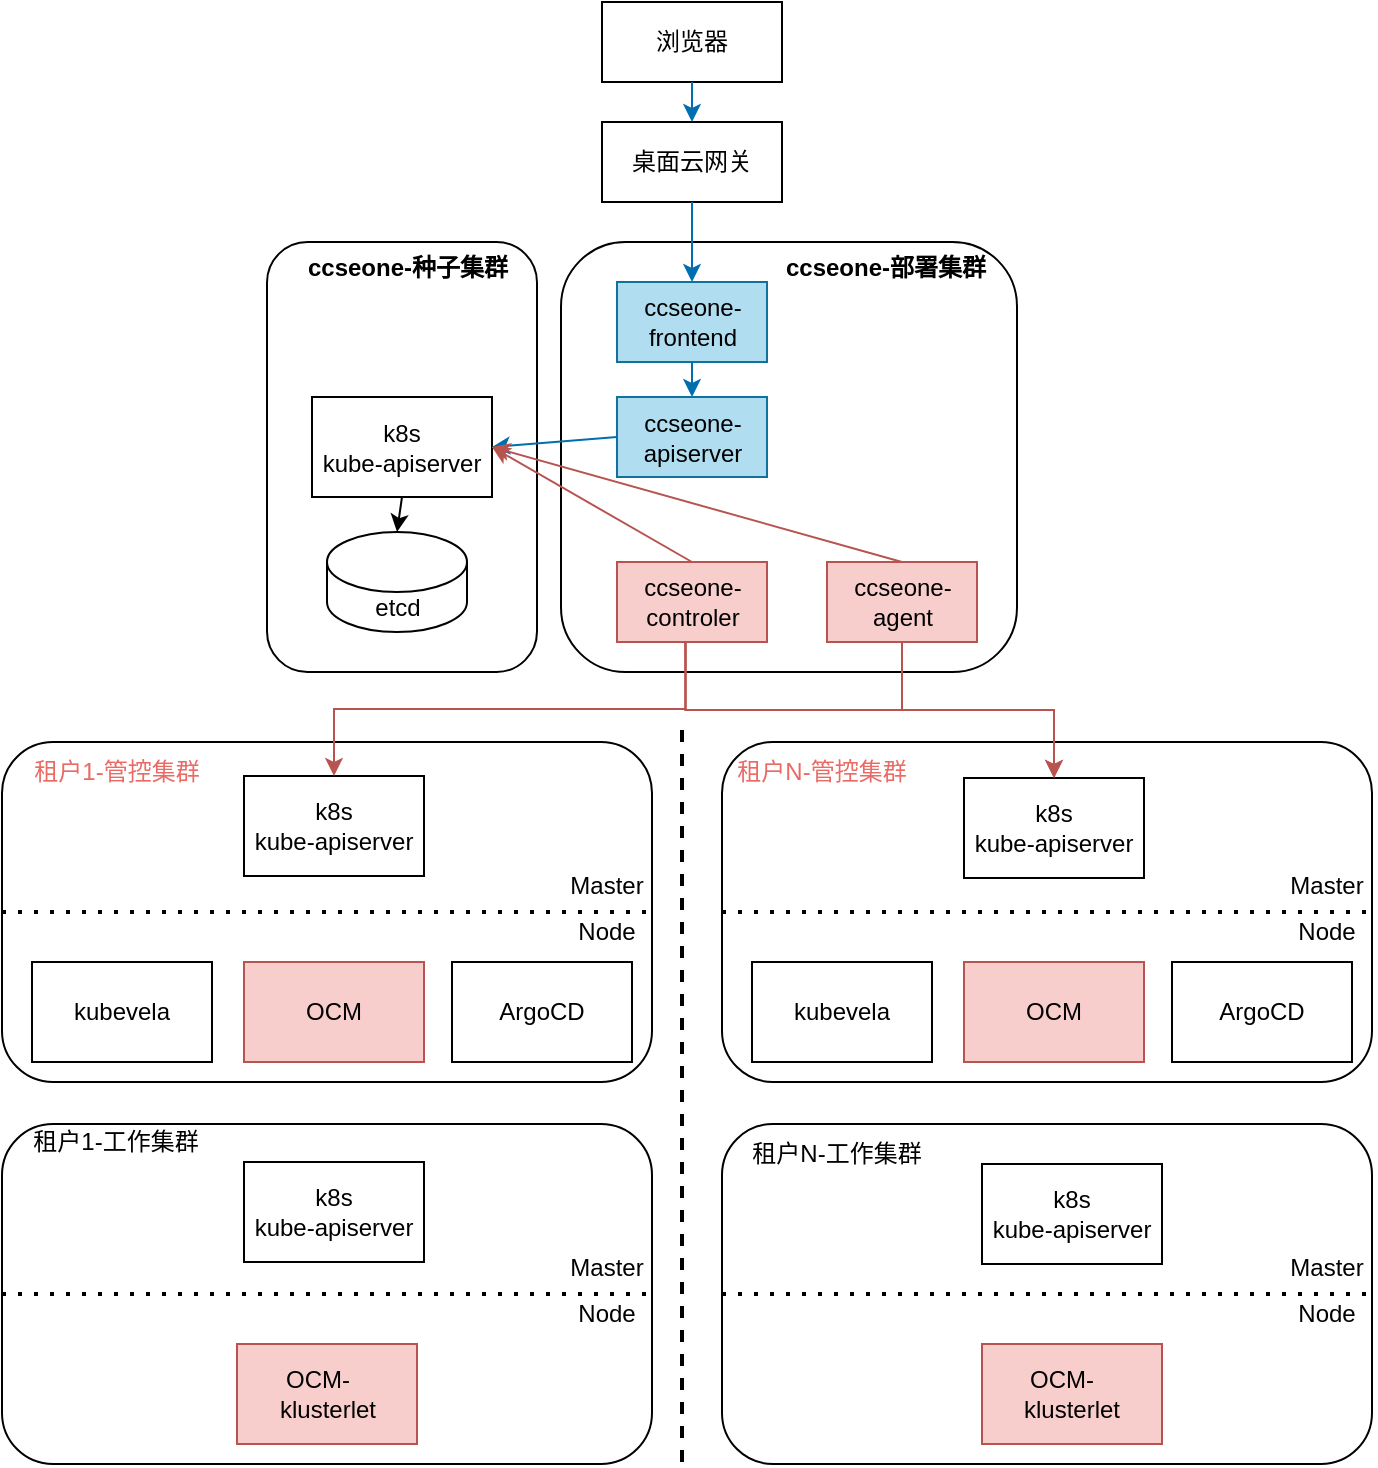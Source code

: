 <mxfile version="21.5.2" type="github" pages="2">
  <diagram name="第 1 页" id="EIDiARR_dXdDSFOwPV3g">
    <mxGraphModel dx="1647" dy="904" grid="1" gridSize="10" guides="1" tooltips="1" connect="1" arrows="1" fold="1" page="1" pageScale="1" pageWidth="827" pageHeight="1169" math="0" shadow="0">
      <root>
        <mxCell id="0" />
        <mxCell id="1" parent="0" />
        <mxCell id="Lbepsr0fCBMd1BjyCP_6-20" value="" style="rounded=1;whiteSpace=wrap;html=1;" parent="1" vertex="1">
          <mxGeometry x="309.5" y="400" width="228" height="215" as="geometry" />
        </mxCell>
        <mxCell id="Lbepsr0fCBMd1BjyCP_6-4" value="" style="rounded=1;whiteSpace=wrap;html=1;" parent="1" vertex="1">
          <mxGeometry x="162.5" y="400" width="135" height="215" as="geometry" />
        </mxCell>
        <mxCell id="vyqBwXJfIFNPgKrzf0KV-32" value="ccseone-apiserver" style="rounded=0;whiteSpace=wrap;html=1;fillColor=#b1ddf0;strokeColor=#10739e;" parent="1" vertex="1">
          <mxGeometry x="337.5" y="477.5" width="75" height="40" as="geometry" />
        </mxCell>
        <mxCell id="vyqBwXJfIFNPgKrzf0KV-35" value="ccseone-frontend" style="rounded=0;whiteSpace=wrap;html=1;fillColor=#b1ddf0;strokeColor=#10739e;" parent="1" vertex="1">
          <mxGeometry x="337.5" y="420" width="75" height="40" as="geometry" />
        </mxCell>
        <mxCell id="vyqBwXJfIFNPgKrzf0KV-37" value="" style="endArrow=classic;html=1;rounded=0;strokeColor=#006EAF;" parent="1" source="vyqBwXJfIFNPgKrzf0KV-35" target="vyqBwXJfIFNPgKrzf0KV-32" edge="1">
          <mxGeometry width="50" height="50" relative="1" as="geometry">
            <mxPoint x="652.5" y="530" as="sourcePoint" />
            <mxPoint x="532.5" y="350" as="targetPoint" />
          </mxGeometry>
        </mxCell>
        <mxCell id="vyqBwXJfIFNPgKrzf0KV-40" value="桌面云网关" style="rounded=0;whiteSpace=wrap;html=1;" parent="1" vertex="1">
          <mxGeometry x="330" y="340" width="90" height="40" as="geometry" />
        </mxCell>
        <mxCell id="vyqBwXJfIFNPgKrzf0KV-42" value="" style="endArrow=classic;html=1;rounded=0;exitX=0.5;exitY=1;exitDx=0;exitDy=0;strokeColor=#006EAF;entryX=0.5;entryY=0;entryDx=0;entryDy=0;" parent="1" source="vyqBwXJfIFNPgKrzf0KV-40" target="vyqBwXJfIFNPgKrzf0KV-35" edge="1">
          <mxGeometry width="50" height="50" relative="1" as="geometry">
            <mxPoint x="834" y="200" as="sourcePoint" />
            <mxPoint x="884" y="150" as="targetPoint" />
          </mxGeometry>
        </mxCell>
        <mxCell id="vyqBwXJfIFNPgKrzf0KV-43" value="浏览器" style="rounded=0;whiteSpace=wrap;html=1;" parent="1" vertex="1">
          <mxGeometry x="330" y="280" width="90" height="40" as="geometry" />
        </mxCell>
        <mxCell id="vyqBwXJfIFNPgKrzf0KV-44" value="" style="endArrow=classic;html=1;rounded=0;exitX=0.5;exitY=1;exitDx=0;exitDy=0;strokeColor=#006EAF;" parent="1" source="vyqBwXJfIFNPgKrzf0KV-43" target="vyqBwXJfIFNPgKrzf0KV-40" edge="1">
          <mxGeometry width="50" height="50" relative="1" as="geometry">
            <mxPoint x="774" y="210" as="sourcePoint" />
            <mxPoint x="824" y="160" as="targetPoint" />
          </mxGeometry>
        </mxCell>
        <mxCell id="vyqBwXJfIFNPgKrzf0KV-212" value="ccseone-controler" style="rounded=0;whiteSpace=wrap;html=1;fillColor=#f8cecc;strokeColor=#b85450;" parent="1" vertex="1">
          <mxGeometry x="337.5" y="560" width="75" height="40" as="geometry" />
        </mxCell>
        <mxCell id="vyqBwXJfIFNPgKrzf0KV-240" value="ccseone-agent" style="rounded=0;whiteSpace=wrap;html=1;fillColor=#f8cecc;strokeColor=#b85450;" parent="1" vertex="1">
          <mxGeometry x="442.5" y="560" width="75" height="40" as="geometry" />
        </mxCell>
        <mxCell id="vyqBwXJfIFNPgKrzf0KV-258" value="" style="group" parent="1" vertex="1" connectable="0">
          <mxGeometry x="30" y="650" width="325" height="170" as="geometry" />
        </mxCell>
        <mxCell id="vyqBwXJfIFNPgKrzf0KV-248" value="" style="rounded=1;whiteSpace=wrap;html=1;" parent="vyqBwXJfIFNPgKrzf0KV-258" vertex="1">
          <mxGeometry width="325" height="170" as="geometry" />
        </mxCell>
        <mxCell id="vyqBwXJfIFNPgKrzf0KV-245" value="kubevela" style="rounded=0;whiteSpace=wrap;html=1;" parent="vyqBwXJfIFNPgKrzf0KV-258" vertex="1">
          <mxGeometry x="15" y="110" width="90" height="50" as="geometry" />
        </mxCell>
        <mxCell id="vyqBwXJfIFNPgKrzf0KV-249" value="OCM" style="rounded=0;whiteSpace=wrap;html=1;fillColor=#f8cecc;strokeColor=#b85450;" parent="vyqBwXJfIFNPgKrzf0KV-258" vertex="1">
          <mxGeometry x="121" y="110" width="90" height="50" as="geometry" />
        </mxCell>
        <mxCell id="vyqBwXJfIFNPgKrzf0KV-250" value="ArgoCD" style="rounded=0;whiteSpace=wrap;html=1;" parent="vyqBwXJfIFNPgKrzf0KV-258" vertex="1">
          <mxGeometry x="225" y="110" width="90" height="50" as="geometry" />
        </mxCell>
        <mxCell id="vyqBwXJfIFNPgKrzf0KV-252" value="k8s&lt;br style=&quot;border-color: var(--border-color);&quot;&gt;kube-apiserver" style="rounded=0;whiteSpace=wrap;html=1;" parent="vyqBwXJfIFNPgKrzf0KV-258" vertex="1">
          <mxGeometry x="121" y="17" width="90" height="50" as="geometry" />
        </mxCell>
        <mxCell id="vyqBwXJfIFNPgKrzf0KV-255" value="" style="endArrow=none;dashed=1;html=1;dashPattern=1 3;strokeWidth=2;rounded=0;exitX=0;exitY=0.5;exitDx=0;exitDy=0;entryX=1;entryY=0.5;entryDx=0;entryDy=0;" parent="vyqBwXJfIFNPgKrzf0KV-258" source="vyqBwXJfIFNPgKrzf0KV-248" target="vyqBwXJfIFNPgKrzf0KV-248" edge="1">
          <mxGeometry width="50" height="50" relative="1" as="geometry">
            <mxPoint x="15" y="110" as="sourcePoint" />
            <mxPoint x="345" y="80" as="targetPoint" />
          </mxGeometry>
        </mxCell>
        <mxCell id="vyqBwXJfIFNPgKrzf0KV-256" value="&lt;font color=&quot;#ea6b66&quot;&gt;租户1-管控集群&lt;/font&gt;" style="text;html=1;strokeColor=none;fillColor=none;align=center;verticalAlign=middle;whiteSpace=wrap;rounded=0;" parent="vyqBwXJfIFNPgKrzf0KV-258" vertex="1">
          <mxGeometry x="15" width="85" height="30" as="geometry" />
        </mxCell>
        <mxCell id="vyqBwXJfIFNPgKrzf0KV-257" value="Node" style="text;html=1;strokeColor=none;fillColor=none;align=center;verticalAlign=middle;whiteSpace=wrap;rounded=0;" parent="vyqBwXJfIFNPgKrzf0KV-258" vertex="1">
          <mxGeometry x="280" y="80" width="45" height="30" as="geometry" />
        </mxCell>
        <mxCell id="vyqBwXJfIFNPgKrzf0KV-268" value="Master" style="text;html=1;strokeColor=none;fillColor=none;align=center;verticalAlign=middle;whiteSpace=wrap;rounded=0;" parent="vyqBwXJfIFNPgKrzf0KV-258" vertex="1">
          <mxGeometry x="280" y="63" width="45" height="17" as="geometry" />
        </mxCell>
        <mxCell id="vyqBwXJfIFNPgKrzf0KV-269" value="" style="group" parent="1" vertex="1" connectable="0">
          <mxGeometry x="390" y="650" width="325" height="170" as="geometry" />
        </mxCell>
        <mxCell id="vyqBwXJfIFNPgKrzf0KV-270" value="" style="rounded=1;whiteSpace=wrap;html=1;" parent="vyqBwXJfIFNPgKrzf0KV-269" vertex="1">
          <mxGeometry width="325" height="170" as="geometry" />
        </mxCell>
        <mxCell id="vyqBwXJfIFNPgKrzf0KV-271" value="kubevela" style="rounded=0;whiteSpace=wrap;html=1;" parent="vyqBwXJfIFNPgKrzf0KV-269" vertex="1">
          <mxGeometry x="15" y="110" width="90" height="50" as="geometry" />
        </mxCell>
        <mxCell id="vyqBwXJfIFNPgKrzf0KV-272" value="OCM" style="rounded=0;whiteSpace=wrap;html=1;fillColor=#f8cecc;strokeColor=#b85450;" parent="vyqBwXJfIFNPgKrzf0KV-269" vertex="1">
          <mxGeometry x="121" y="110" width="90" height="50" as="geometry" />
        </mxCell>
        <mxCell id="vyqBwXJfIFNPgKrzf0KV-273" value="ArgoCD" style="rounded=0;whiteSpace=wrap;html=1;" parent="vyqBwXJfIFNPgKrzf0KV-269" vertex="1">
          <mxGeometry x="225" y="110" width="90" height="50" as="geometry" />
        </mxCell>
        <mxCell id="vyqBwXJfIFNPgKrzf0KV-274" value="k8s&lt;br style=&quot;border-color: var(--border-color);&quot;&gt;kube-apiserver" style="rounded=0;whiteSpace=wrap;html=1;" parent="vyqBwXJfIFNPgKrzf0KV-269" vertex="1">
          <mxGeometry x="121" y="18" width="90" height="50" as="geometry" />
        </mxCell>
        <mxCell id="vyqBwXJfIFNPgKrzf0KV-275" value="" style="endArrow=none;dashed=1;html=1;dashPattern=1 3;strokeWidth=2;rounded=0;exitX=0;exitY=0.5;exitDx=0;exitDy=0;entryX=1;entryY=0.5;entryDx=0;entryDy=0;" parent="vyqBwXJfIFNPgKrzf0KV-269" source="vyqBwXJfIFNPgKrzf0KV-270" target="vyqBwXJfIFNPgKrzf0KV-270" edge="1">
          <mxGeometry width="50" height="50" relative="1" as="geometry">
            <mxPoint x="15" y="110" as="sourcePoint" />
            <mxPoint x="345" y="80" as="targetPoint" />
          </mxGeometry>
        </mxCell>
        <mxCell id="vyqBwXJfIFNPgKrzf0KV-276" value="&lt;font color=&quot;#ea6b66&quot;&gt;租户N-管控集群&lt;/font&gt;" style="text;html=1;strokeColor=none;fillColor=none;align=center;verticalAlign=middle;whiteSpace=wrap;rounded=0;" parent="vyqBwXJfIFNPgKrzf0KV-269" vertex="1">
          <mxGeometry width="100" height="30" as="geometry" />
        </mxCell>
        <mxCell id="vyqBwXJfIFNPgKrzf0KV-277" value="Node" style="text;html=1;strokeColor=none;fillColor=none;align=center;verticalAlign=middle;whiteSpace=wrap;rounded=0;" parent="vyqBwXJfIFNPgKrzf0KV-269" vertex="1">
          <mxGeometry x="280" y="80" width="45" height="30" as="geometry" />
        </mxCell>
        <mxCell id="vyqBwXJfIFNPgKrzf0KV-278" value="Master" style="text;html=1;strokeColor=none;fillColor=none;align=center;verticalAlign=middle;whiteSpace=wrap;rounded=0;" parent="vyqBwXJfIFNPgKrzf0KV-269" vertex="1">
          <mxGeometry x="280" y="63" width="45" height="17" as="geometry" />
        </mxCell>
        <mxCell id="vyqBwXJfIFNPgKrzf0KV-289" value="" style="group" parent="1" vertex="1" connectable="0">
          <mxGeometry x="390" y="841" width="325" height="170" as="geometry" />
        </mxCell>
        <mxCell id="vyqBwXJfIFNPgKrzf0KV-290" value="" style="rounded=1;whiteSpace=wrap;html=1;" parent="vyqBwXJfIFNPgKrzf0KV-289" vertex="1">
          <mxGeometry width="325" height="170" as="geometry" />
        </mxCell>
        <mxCell id="vyqBwXJfIFNPgKrzf0KV-295" value="" style="endArrow=none;dashed=1;html=1;dashPattern=1 3;strokeWidth=2;rounded=0;exitX=0;exitY=0.5;exitDx=0;exitDy=0;entryX=1;entryY=0.5;entryDx=0;entryDy=0;" parent="vyqBwXJfIFNPgKrzf0KV-289" source="vyqBwXJfIFNPgKrzf0KV-290" target="vyqBwXJfIFNPgKrzf0KV-290" edge="1">
          <mxGeometry width="50" height="50" relative="1" as="geometry">
            <mxPoint x="15" y="110" as="sourcePoint" />
            <mxPoint x="345" y="80" as="targetPoint" />
          </mxGeometry>
        </mxCell>
        <mxCell id="vyqBwXJfIFNPgKrzf0KV-296" value="租户N-工作集群" style="text;html=1;strokeColor=none;fillColor=none;align=center;verticalAlign=middle;whiteSpace=wrap;rounded=0;" parent="vyqBwXJfIFNPgKrzf0KV-289" vertex="1">
          <mxGeometry x="10" width="95" height="30" as="geometry" />
        </mxCell>
        <mxCell id="vyqBwXJfIFNPgKrzf0KV-297" value="Node" style="text;html=1;strokeColor=none;fillColor=none;align=center;verticalAlign=middle;whiteSpace=wrap;rounded=0;" parent="vyqBwXJfIFNPgKrzf0KV-289" vertex="1">
          <mxGeometry x="280" y="80" width="45" height="30" as="geometry" />
        </mxCell>
        <mxCell id="vyqBwXJfIFNPgKrzf0KV-298" value="Master" style="text;html=1;strokeColor=none;fillColor=none;align=center;verticalAlign=middle;whiteSpace=wrap;rounded=0;" parent="vyqBwXJfIFNPgKrzf0KV-289" vertex="1">
          <mxGeometry x="280" y="63" width="45" height="17" as="geometry" />
        </mxCell>
        <mxCell id="0XCp4ZdSOhWh_M38Wlkv-5" value="k8s&lt;br style=&quot;border-color: var(--border-color);&quot;&gt;kube-apiserver" style="rounded=0;whiteSpace=wrap;html=1;" parent="vyqBwXJfIFNPgKrzf0KV-289" vertex="1">
          <mxGeometry x="130" y="20" width="90" height="50" as="geometry" />
        </mxCell>
        <mxCell id="0XCp4ZdSOhWh_M38Wlkv-12" value="OCM-&amp;nbsp; &amp;nbsp; klusterlet" style="rounded=0;whiteSpace=wrap;html=1;fillColor=#f8cecc;strokeColor=#b85450;" parent="vyqBwXJfIFNPgKrzf0KV-289" vertex="1">
          <mxGeometry x="130" y="110" width="90" height="50" as="geometry" />
        </mxCell>
        <mxCell id="vyqBwXJfIFNPgKrzf0KV-300" value="" style="endArrow=none;html=1;rounded=0;dashed=1;strokeWidth=2;" parent="1" edge="1">
          <mxGeometry width="50" height="50" relative="1" as="geometry">
            <mxPoint x="370" y="1010" as="sourcePoint" />
            <mxPoint x="370" y="640" as="targetPoint" />
          </mxGeometry>
        </mxCell>
        <mxCell id="0XCp4ZdSOhWh_M38Wlkv-1" value="" style="endArrow=classic;html=1;rounded=0;entryX=0.5;entryY=0;entryDx=0;entryDy=0;exitX=0.459;exitY=1.001;exitDx=0;exitDy=0;exitPerimeter=0;fillColor=#f8cecc;strokeColor=#b85450;edgeStyle=orthogonalEdgeStyle;" parent="1" source="vyqBwXJfIFNPgKrzf0KV-212" target="vyqBwXJfIFNPgKrzf0KV-252" edge="1">
          <mxGeometry width="50" height="50" relative="1" as="geometry">
            <mxPoint x="420" y="570" as="sourcePoint" />
            <mxPoint x="360" y="590" as="targetPoint" />
          </mxGeometry>
        </mxCell>
        <mxCell id="0XCp4ZdSOhWh_M38Wlkv-2" value="" style="endArrow=classic;html=1;rounded=0;entryX=0.5;entryY=0;entryDx=0;entryDy=0;exitX=0.454;exitY=1.001;exitDx=0;exitDy=0;exitPerimeter=0;fillColor=#f8cecc;strokeColor=#b85450;edgeStyle=orthogonalEdgeStyle;" parent="1" source="vyqBwXJfIFNPgKrzf0KV-212" target="vyqBwXJfIFNPgKrzf0KV-274" edge="1">
          <mxGeometry width="50" height="50" relative="1" as="geometry">
            <mxPoint x="420" y="560" as="sourcePoint" />
            <mxPoint x="206" y="670" as="targetPoint" />
          </mxGeometry>
        </mxCell>
        <mxCell id="vyqBwXJfIFNPgKrzf0KV-280" value="" style="rounded=1;whiteSpace=wrap;html=1;" parent="1" vertex="1">
          <mxGeometry x="30" y="841" width="325" height="170" as="geometry" />
        </mxCell>
        <mxCell id="vyqBwXJfIFNPgKrzf0KV-285" value="" style="endArrow=none;dashed=1;html=1;dashPattern=1 3;strokeWidth=2;rounded=0;exitX=0;exitY=0.5;exitDx=0;exitDy=0;entryX=1;entryY=0.5;entryDx=0;entryDy=0;" parent="1" source="vyqBwXJfIFNPgKrzf0KV-280" target="vyqBwXJfIFNPgKrzf0KV-280" edge="1">
          <mxGeometry width="50" height="50" relative="1" as="geometry">
            <mxPoint x="45" y="951" as="sourcePoint" />
            <mxPoint x="375" y="921" as="targetPoint" />
          </mxGeometry>
        </mxCell>
        <mxCell id="vyqBwXJfIFNPgKrzf0KV-286" value="租户1-工作集群" style="text;html=1;strokeColor=none;fillColor=none;align=center;verticalAlign=middle;whiteSpace=wrap;rounded=0;" parent="1" vertex="1">
          <mxGeometry x="42.5" y="840" width="87.5" height="20" as="geometry" />
        </mxCell>
        <mxCell id="vyqBwXJfIFNPgKrzf0KV-287" value="Node" style="text;html=1;strokeColor=none;fillColor=none;align=center;verticalAlign=middle;whiteSpace=wrap;rounded=0;" parent="1" vertex="1">
          <mxGeometry x="310" y="921" width="45" height="30" as="geometry" />
        </mxCell>
        <mxCell id="vyqBwXJfIFNPgKrzf0KV-288" value="Master" style="text;html=1;strokeColor=none;fillColor=none;align=center;verticalAlign=middle;whiteSpace=wrap;rounded=0;" parent="1" vertex="1">
          <mxGeometry x="310" y="904" width="45" height="17" as="geometry" />
        </mxCell>
        <mxCell id="0XCp4ZdSOhWh_M38Wlkv-3" value="k8s&lt;br&gt;kube-apiserver" style="rounded=0;whiteSpace=wrap;html=1;" parent="1" vertex="1">
          <mxGeometry x="151" y="860" width="90" height="50" as="geometry" />
        </mxCell>
        <mxCell id="0XCp4ZdSOhWh_M38Wlkv-13" value="OCM-&amp;nbsp; &amp;nbsp; klusterlet" style="rounded=0;whiteSpace=wrap;html=1;fillColor=#f8cecc;strokeColor=#b85450;" parent="1" vertex="1">
          <mxGeometry x="147.5" y="951" width="90" height="50" as="geometry" />
        </mxCell>
        <mxCell id="Lbepsr0fCBMd1BjyCP_6-8" value="k8s&lt;br style=&quot;border-color: var(--border-color);&quot;&gt;kube-apiserver" style="rounded=0;whiteSpace=wrap;html=1;" parent="1" vertex="1">
          <mxGeometry x="185" y="477.5" width="90" height="50" as="geometry" />
        </mxCell>
        <mxCell id="Lbepsr0fCBMd1BjyCP_6-10" value="&lt;b style=&quot;border-color: var(--border-color); font-size: 12px;&quot;&gt;ccseone-种子集群&lt;/b&gt;" style="text;html=1;strokeColor=none;fillColor=none;align=center;verticalAlign=middle;whiteSpace=wrap;rounded=0;fontSize=12;" parent="1" vertex="1">
          <mxGeometry x="167.5" y="400" width="130" height="25" as="geometry" />
        </mxCell>
        <mxCell id="Lbepsr0fCBMd1BjyCP_6-14" value="etcd" style="shape=cylinder3;whiteSpace=wrap;html=1;boundedLbl=1;backgroundOutline=1;size=15;" parent="1" vertex="1">
          <mxGeometry x="192.5" y="545" width="70" height="50" as="geometry" />
        </mxCell>
        <mxCell id="Lbepsr0fCBMd1BjyCP_6-18" value="" style="endArrow=classic;html=1;rounded=0;strokeColor=#006EAF;exitX=0;exitY=0.5;exitDx=0;exitDy=0;entryX=1;entryY=0.5;entryDx=0;entryDy=0;" parent="1" source="vyqBwXJfIFNPgKrzf0KV-32" target="Lbepsr0fCBMd1BjyCP_6-8" edge="1">
          <mxGeometry width="50" height="50" relative="1" as="geometry">
            <mxPoint x="477.5" y="510" as="sourcePoint" />
            <mxPoint x="270" y="503" as="targetPoint" />
          </mxGeometry>
        </mxCell>
        <mxCell id="Lbepsr0fCBMd1BjyCP_6-19" value="" style="endArrow=classic;html=1;rounded=0;entryX=1;entryY=0.5;entryDx=0;entryDy=0;exitX=0.5;exitY=0;exitDx=0;exitDy=0;fillColor=#f8cecc;strokeColor=#b85450;" parent="1" source="vyqBwXJfIFNPgKrzf0KV-212" target="Lbepsr0fCBMd1BjyCP_6-8" edge="1">
          <mxGeometry width="50" height="50" relative="1" as="geometry">
            <mxPoint x="422.5" y="590" as="sourcePoint" />
            <mxPoint x="484.5" y="589" as="targetPoint" />
          </mxGeometry>
        </mxCell>
        <mxCell id="Lbepsr0fCBMd1BjyCP_6-21" value="" style="endArrow=classic;html=1;rounded=0;entryX=0.5;entryY=0;entryDx=0;entryDy=0;exitX=0.5;exitY=1;exitDx=0;exitDy=0;fillColor=#f8cecc;strokeColor=#b85450;edgeStyle=orthogonalEdgeStyle;" parent="1" source="vyqBwXJfIFNPgKrzf0KV-240" target="vyqBwXJfIFNPgKrzf0KV-274" edge="1">
          <mxGeometry width="50" height="50" relative="1" as="geometry">
            <mxPoint x="382" y="610" as="sourcePoint" />
            <mxPoint x="566" y="670" as="targetPoint" />
          </mxGeometry>
        </mxCell>
        <mxCell id="aOb2zwL9PNzxbykb68Ox-1" value="&lt;b style=&quot;border-color: var(--border-color); font-size: 12px;&quot;&gt;ccseone-部署集群&lt;/b&gt;" style="text;html=1;strokeColor=none;fillColor=none;align=center;verticalAlign=middle;whiteSpace=wrap;rounded=0;fontSize=12;" parent="1" vertex="1">
          <mxGeometry x="407" y="400" width="130" height="25" as="geometry" />
        </mxCell>
        <mxCell id="IWwAK7efiRmxBv_z7x1f-1" value="" style="endArrow=classic;html=1;rounded=0;exitX=0.5;exitY=1;exitDx=0;exitDy=0;entryX=0.5;entryY=0;entryDx=0;entryDy=0;entryPerimeter=0;" edge="1" parent="1" source="Lbepsr0fCBMd1BjyCP_6-8" target="Lbepsr0fCBMd1BjyCP_6-14">
          <mxGeometry width="50" height="50" relative="1" as="geometry">
            <mxPoint x="650" y="540" as="sourcePoint" />
            <mxPoint x="700" y="490" as="targetPoint" />
          </mxGeometry>
        </mxCell>
        <mxCell id="IWwAK7efiRmxBv_z7x1f-2" value="" style="endArrow=classic;html=1;rounded=0;entryX=1;entryY=0.5;entryDx=0;entryDy=0;exitX=0.5;exitY=0;exitDx=0;exitDy=0;fillColor=#f8cecc;strokeColor=#b85450;" edge="1" parent="1" source="vyqBwXJfIFNPgKrzf0KV-240" target="Lbepsr0fCBMd1BjyCP_6-8">
          <mxGeometry width="50" height="50" relative="1" as="geometry">
            <mxPoint x="385" y="570" as="sourcePoint" />
            <mxPoint x="285" y="513" as="targetPoint" />
          </mxGeometry>
        </mxCell>
      </root>
    </mxGraphModel>
  </diagram>
  <diagram name="111" id="bHmC3ju0YBgCXFNyd2Po">
    <mxGraphModel dx="1647" dy="904" grid="1" gridSize="10" guides="1" tooltips="1" connect="1" arrows="1" fold="1" page="1" pageScale="1" pageWidth="827" pageHeight="1169" math="0" shadow="0">
      <root>
        <mxCell id="eyjr40YAMKA7oqlv2j67-0" />
        <mxCell id="eyjr40YAMKA7oqlv2j67-1" parent="eyjr40YAMKA7oqlv2j67-0" />
        <mxCell id="eyjr40YAMKA7oqlv2j67-2" value="" style="rounded=1;whiteSpace=wrap;html=1;" vertex="1" parent="eyjr40YAMKA7oqlv2j67-1">
          <mxGeometry x="309.5" y="400" width="228" height="215" as="geometry" />
        </mxCell>
        <mxCell id="eyjr40YAMKA7oqlv2j67-3" value="" style="rounded=1;whiteSpace=wrap;html=1;" vertex="1" parent="eyjr40YAMKA7oqlv2j67-1">
          <mxGeometry x="162.5" y="400" width="135" height="215" as="geometry" />
        </mxCell>
        <mxCell id="eyjr40YAMKA7oqlv2j67-4" value="ccseone-apiserver" style="rounded=0;whiteSpace=wrap;html=1;fillColor=#b1ddf0;strokeColor=#10739e;" vertex="1" parent="eyjr40YAMKA7oqlv2j67-1">
          <mxGeometry x="337.5" y="483" width="75" height="40" as="geometry" />
        </mxCell>
        <mxCell id="eyjr40YAMKA7oqlv2j67-5" value="ccseone-frontend" style="rounded=0;whiteSpace=wrap;html=1;fillColor=#b1ddf0;strokeColor=#10739e;" vertex="1" parent="eyjr40YAMKA7oqlv2j67-1">
          <mxGeometry x="337.5" y="420" width="75" height="40" as="geometry" />
        </mxCell>
        <mxCell id="eyjr40YAMKA7oqlv2j67-6" value="" style="endArrow=classic;html=1;rounded=0;strokeColor=#006EAF;" edge="1" parent="eyjr40YAMKA7oqlv2j67-1" source="eyjr40YAMKA7oqlv2j67-5" target="eyjr40YAMKA7oqlv2j67-4">
          <mxGeometry width="50" height="50" relative="1" as="geometry">
            <mxPoint x="652.5" y="530" as="sourcePoint" />
            <mxPoint x="532.5" y="350" as="targetPoint" />
          </mxGeometry>
        </mxCell>
        <mxCell id="eyjr40YAMKA7oqlv2j67-7" value="桌面云网关" style="rounded=0;whiteSpace=wrap;html=1;" vertex="1" parent="eyjr40YAMKA7oqlv2j67-1">
          <mxGeometry x="330" y="340" width="90" height="40" as="geometry" />
        </mxCell>
        <mxCell id="eyjr40YAMKA7oqlv2j67-8" value="" style="endArrow=classic;html=1;rounded=0;exitX=0.5;exitY=1;exitDx=0;exitDy=0;strokeColor=#006EAF;entryX=0.5;entryY=0;entryDx=0;entryDy=0;" edge="1" parent="eyjr40YAMKA7oqlv2j67-1" source="eyjr40YAMKA7oqlv2j67-7" target="eyjr40YAMKA7oqlv2j67-5">
          <mxGeometry width="50" height="50" relative="1" as="geometry">
            <mxPoint x="834" y="200" as="sourcePoint" />
            <mxPoint x="884" y="150" as="targetPoint" />
          </mxGeometry>
        </mxCell>
        <mxCell id="eyjr40YAMKA7oqlv2j67-9" value="浏览器" style="rounded=0;whiteSpace=wrap;html=1;" vertex="1" parent="eyjr40YAMKA7oqlv2j67-1">
          <mxGeometry x="330" y="280" width="90" height="40" as="geometry" />
        </mxCell>
        <mxCell id="eyjr40YAMKA7oqlv2j67-10" value="" style="endArrow=classic;html=1;rounded=0;exitX=0.5;exitY=1;exitDx=0;exitDy=0;strokeColor=#006EAF;" edge="1" parent="eyjr40YAMKA7oqlv2j67-1" source="eyjr40YAMKA7oqlv2j67-9" target="eyjr40YAMKA7oqlv2j67-7">
          <mxGeometry width="50" height="50" relative="1" as="geometry">
            <mxPoint x="774" y="210" as="sourcePoint" />
            <mxPoint x="824" y="160" as="targetPoint" />
          </mxGeometry>
        </mxCell>
        <mxCell id="eyjr40YAMKA7oqlv2j67-11" value="ccseone-controler" style="rounded=0;whiteSpace=wrap;html=1;fillColor=#f8cecc;strokeColor=#b85450;" vertex="1" parent="eyjr40YAMKA7oqlv2j67-1">
          <mxGeometry x="337.5" y="560" width="75" height="40" as="geometry" />
        </mxCell>
        <mxCell id="eyjr40YAMKA7oqlv2j67-12" value="ccseone-agent" style="rounded=0;whiteSpace=wrap;html=1;fillColor=#f8cecc;strokeColor=#b85450;" vertex="1" parent="eyjr40YAMKA7oqlv2j67-1">
          <mxGeometry x="442.5" y="560" width="75" height="40" as="geometry" />
        </mxCell>
        <mxCell id="eyjr40YAMKA7oqlv2j67-13" value="" style="group" vertex="1" connectable="0" parent="eyjr40YAMKA7oqlv2j67-1">
          <mxGeometry x="30" y="650" width="325" height="170" as="geometry" />
        </mxCell>
        <mxCell id="eyjr40YAMKA7oqlv2j67-14" value="" style="rounded=1;whiteSpace=wrap;html=1;" vertex="1" parent="eyjr40YAMKA7oqlv2j67-13">
          <mxGeometry width="325" height="170" as="geometry" />
        </mxCell>
        <mxCell id="eyjr40YAMKA7oqlv2j67-15" value="kubevela" style="rounded=0;whiteSpace=wrap;html=1;" vertex="1" parent="eyjr40YAMKA7oqlv2j67-13">
          <mxGeometry x="15" y="110" width="90" height="50" as="geometry" />
        </mxCell>
        <mxCell id="eyjr40YAMKA7oqlv2j67-16" value="OCM" style="rounded=0;whiteSpace=wrap;html=1;fillColor=#f8cecc;strokeColor=#b85450;" vertex="1" parent="eyjr40YAMKA7oqlv2j67-13">
          <mxGeometry x="121" y="110" width="90" height="50" as="geometry" />
        </mxCell>
        <mxCell id="eyjr40YAMKA7oqlv2j67-17" value="ArgoCD" style="rounded=0;whiteSpace=wrap;html=1;" vertex="1" parent="eyjr40YAMKA7oqlv2j67-13">
          <mxGeometry x="225" y="110" width="90" height="50" as="geometry" />
        </mxCell>
        <mxCell id="eyjr40YAMKA7oqlv2j67-18" value="k8s apiserver" style="rounded=0;whiteSpace=wrap;html=1;" vertex="1" parent="eyjr40YAMKA7oqlv2j67-13">
          <mxGeometry x="121" y="17" width="90" height="50" as="geometry" />
        </mxCell>
        <mxCell id="eyjr40YAMKA7oqlv2j67-19" value="" style="endArrow=none;dashed=1;html=1;dashPattern=1 3;strokeWidth=2;rounded=0;exitX=0;exitY=0.5;exitDx=0;exitDy=0;entryX=1;entryY=0.5;entryDx=0;entryDy=0;" edge="1" parent="eyjr40YAMKA7oqlv2j67-13" source="eyjr40YAMKA7oqlv2j67-14" target="eyjr40YAMKA7oqlv2j67-14">
          <mxGeometry width="50" height="50" relative="1" as="geometry">
            <mxPoint x="15" y="110" as="sourcePoint" />
            <mxPoint x="345" y="80" as="targetPoint" />
          </mxGeometry>
        </mxCell>
        <mxCell id="eyjr40YAMKA7oqlv2j67-20" value="&lt;font color=&quot;#ea6b66&quot;&gt;租户1-管控集群&lt;/font&gt;" style="text;html=1;strokeColor=none;fillColor=none;align=center;verticalAlign=middle;whiteSpace=wrap;rounded=0;" vertex="1" parent="eyjr40YAMKA7oqlv2j67-13">
          <mxGeometry x="15" width="85" height="30" as="geometry" />
        </mxCell>
        <mxCell id="eyjr40YAMKA7oqlv2j67-21" value="Node" style="text;html=1;strokeColor=none;fillColor=none;align=center;verticalAlign=middle;whiteSpace=wrap;rounded=0;" vertex="1" parent="eyjr40YAMKA7oqlv2j67-13">
          <mxGeometry x="280" y="80" width="45" height="30" as="geometry" />
        </mxCell>
        <mxCell id="eyjr40YAMKA7oqlv2j67-22" value="Master" style="text;html=1;strokeColor=none;fillColor=none;align=center;verticalAlign=middle;whiteSpace=wrap;rounded=0;" vertex="1" parent="eyjr40YAMKA7oqlv2j67-13">
          <mxGeometry x="280" y="63" width="45" height="17" as="geometry" />
        </mxCell>
        <mxCell id="eyjr40YAMKA7oqlv2j67-23" value="" style="group" vertex="1" connectable="0" parent="eyjr40YAMKA7oqlv2j67-1">
          <mxGeometry x="390" y="650" width="325" height="170" as="geometry" />
        </mxCell>
        <mxCell id="eyjr40YAMKA7oqlv2j67-24" value="" style="rounded=1;whiteSpace=wrap;html=1;" vertex="1" parent="eyjr40YAMKA7oqlv2j67-23">
          <mxGeometry width="325" height="170" as="geometry" />
        </mxCell>
        <mxCell id="eyjr40YAMKA7oqlv2j67-25" value="kubevela" style="rounded=0;whiteSpace=wrap;html=1;" vertex="1" parent="eyjr40YAMKA7oqlv2j67-23">
          <mxGeometry x="15" y="110" width="90" height="50" as="geometry" />
        </mxCell>
        <mxCell id="eyjr40YAMKA7oqlv2j67-26" value="OCM" style="rounded=0;whiteSpace=wrap;html=1;fillColor=#f8cecc;strokeColor=#b85450;" vertex="1" parent="eyjr40YAMKA7oqlv2j67-23">
          <mxGeometry x="121" y="110" width="90" height="50" as="geometry" />
        </mxCell>
        <mxCell id="eyjr40YAMKA7oqlv2j67-27" value="ArgoCD" style="rounded=0;whiteSpace=wrap;html=1;" vertex="1" parent="eyjr40YAMKA7oqlv2j67-23">
          <mxGeometry x="225" y="110" width="90" height="50" as="geometry" />
        </mxCell>
        <mxCell id="eyjr40YAMKA7oqlv2j67-28" value="k8s apiserver" style="rounded=0;whiteSpace=wrap;html=1;" vertex="1" parent="eyjr40YAMKA7oqlv2j67-23">
          <mxGeometry x="121" y="18" width="90" height="50" as="geometry" />
        </mxCell>
        <mxCell id="eyjr40YAMKA7oqlv2j67-29" value="" style="endArrow=none;dashed=1;html=1;dashPattern=1 3;strokeWidth=2;rounded=0;exitX=0;exitY=0.5;exitDx=0;exitDy=0;entryX=1;entryY=0.5;entryDx=0;entryDy=0;" edge="1" parent="eyjr40YAMKA7oqlv2j67-23" source="eyjr40YAMKA7oqlv2j67-24" target="eyjr40YAMKA7oqlv2j67-24">
          <mxGeometry width="50" height="50" relative="1" as="geometry">
            <mxPoint x="15" y="110" as="sourcePoint" />
            <mxPoint x="345" y="80" as="targetPoint" />
          </mxGeometry>
        </mxCell>
        <mxCell id="eyjr40YAMKA7oqlv2j67-30" value="&lt;font color=&quot;#ea6b66&quot;&gt;租户N-管控集群&lt;/font&gt;" style="text;html=1;strokeColor=none;fillColor=none;align=center;verticalAlign=middle;whiteSpace=wrap;rounded=0;" vertex="1" parent="eyjr40YAMKA7oqlv2j67-23">
          <mxGeometry width="100" height="30" as="geometry" />
        </mxCell>
        <mxCell id="eyjr40YAMKA7oqlv2j67-31" value="Node" style="text;html=1;strokeColor=none;fillColor=none;align=center;verticalAlign=middle;whiteSpace=wrap;rounded=0;" vertex="1" parent="eyjr40YAMKA7oqlv2j67-23">
          <mxGeometry x="280" y="80" width="45" height="30" as="geometry" />
        </mxCell>
        <mxCell id="eyjr40YAMKA7oqlv2j67-32" value="Master" style="text;html=1;strokeColor=none;fillColor=none;align=center;verticalAlign=middle;whiteSpace=wrap;rounded=0;" vertex="1" parent="eyjr40YAMKA7oqlv2j67-23">
          <mxGeometry x="280" y="63" width="45" height="17" as="geometry" />
        </mxCell>
        <mxCell id="eyjr40YAMKA7oqlv2j67-33" value="" style="group" vertex="1" connectable="0" parent="eyjr40YAMKA7oqlv2j67-1">
          <mxGeometry x="390" y="841" width="325" height="170" as="geometry" />
        </mxCell>
        <mxCell id="eyjr40YAMKA7oqlv2j67-34" value="" style="rounded=1;whiteSpace=wrap;html=1;" vertex="1" parent="eyjr40YAMKA7oqlv2j67-33">
          <mxGeometry width="325" height="170" as="geometry" />
        </mxCell>
        <mxCell id="eyjr40YAMKA7oqlv2j67-35" value="" style="endArrow=none;dashed=1;html=1;dashPattern=1 3;strokeWidth=2;rounded=0;exitX=0;exitY=0.5;exitDx=0;exitDy=0;entryX=1;entryY=0.5;entryDx=0;entryDy=0;" edge="1" parent="eyjr40YAMKA7oqlv2j67-33" source="eyjr40YAMKA7oqlv2j67-34" target="eyjr40YAMKA7oqlv2j67-34">
          <mxGeometry width="50" height="50" relative="1" as="geometry">
            <mxPoint x="15" y="110" as="sourcePoint" />
            <mxPoint x="345" y="80" as="targetPoint" />
          </mxGeometry>
        </mxCell>
        <mxCell id="eyjr40YAMKA7oqlv2j67-36" value="租户N-工作集群" style="text;html=1;strokeColor=none;fillColor=none;align=center;verticalAlign=middle;whiteSpace=wrap;rounded=0;" vertex="1" parent="eyjr40YAMKA7oqlv2j67-33">
          <mxGeometry x="10" width="95" height="30" as="geometry" />
        </mxCell>
        <mxCell id="eyjr40YAMKA7oqlv2j67-37" value="Node" style="text;html=1;strokeColor=none;fillColor=none;align=center;verticalAlign=middle;whiteSpace=wrap;rounded=0;" vertex="1" parent="eyjr40YAMKA7oqlv2j67-33">
          <mxGeometry x="280" y="80" width="45" height="30" as="geometry" />
        </mxCell>
        <mxCell id="eyjr40YAMKA7oqlv2j67-38" value="Master" style="text;html=1;strokeColor=none;fillColor=none;align=center;verticalAlign=middle;whiteSpace=wrap;rounded=0;" vertex="1" parent="eyjr40YAMKA7oqlv2j67-33">
          <mxGeometry x="280" y="63" width="45" height="17" as="geometry" />
        </mxCell>
        <mxCell id="eyjr40YAMKA7oqlv2j67-39" value="k8s apiserver" style="rounded=0;whiteSpace=wrap;html=1;" vertex="1" parent="eyjr40YAMKA7oqlv2j67-33">
          <mxGeometry x="130" y="20" width="90" height="50" as="geometry" />
        </mxCell>
        <mxCell id="eyjr40YAMKA7oqlv2j67-40" value="OCM-&amp;nbsp; &amp;nbsp; klusterlet" style="rounded=0;whiteSpace=wrap;html=1;fillColor=#f8cecc;strokeColor=#b85450;" vertex="1" parent="eyjr40YAMKA7oqlv2j67-33">
          <mxGeometry x="130" y="110" width="90" height="50" as="geometry" />
        </mxCell>
        <mxCell id="eyjr40YAMKA7oqlv2j67-41" value="" style="endArrow=none;html=1;rounded=0;dashed=1;strokeWidth=2;" edge="1" parent="eyjr40YAMKA7oqlv2j67-1">
          <mxGeometry width="50" height="50" relative="1" as="geometry">
            <mxPoint x="370" y="1010" as="sourcePoint" />
            <mxPoint x="370" y="640" as="targetPoint" />
          </mxGeometry>
        </mxCell>
        <mxCell id="eyjr40YAMKA7oqlv2j67-42" value="" style="endArrow=classic;html=1;rounded=0;entryX=0.5;entryY=0;entryDx=0;entryDy=0;exitX=0.459;exitY=1.001;exitDx=0;exitDy=0;exitPerimeter=0;fillColor=#f8cecc;strokeColor=#b85450;edgeStyle=orthogonalEdgeStyle;" edge="1" parent="eyjr40YAMKA7oqlv2j67-1" source="eyjr40YAMKA7oqlv2j67-11" target="eyjr40YAMKA7oqlv2j67-18">
          <mxGeometry width="50" height="50" relative="1" as="geometry">
            <mxPoint x="420" y="570" as="sourcePoint" />
            <mxPoint x="360" y="590" as="targetPoint" />
          </mxGeometry>
        </mxCell>
        <mxCell id="eyjr40YAMKA7oqlv2j67-43" value="" style="endArrow=classic;html=1;rounded=0;entryX=0.5;entryY=0;entryDx=0;entryDy=0;exitX=0.454;exitY=1.001;exitDx=0;exitDy=0;exitPerimeter=0;fillColor=#f8cecc;strokeColor=#b85450;edgeStyle=orthogonalEdgeStyle;" edge="1" parent="eyjr40YAMKA7oqlv2j67-1" source="eyjr40YAMKA7oqlv2j67-11" target="eyjr40YAMKA7oqlv2j67-28">
          <mxGeometry width="50" height="50" relative="1" as="geometry">
            <mxPoint x="420" y="560" as="sourcePoint" />
            <mxPoint x="206" y="670" as="targetPoint" />
          </mxGeometry>
        </mxCell>
        <mxCell id="eyjr40YAMKA7oqlv2j67-44" value="" style="rounded=1;whiteSpace=wrap;html=1;" vertex="1" parent="eyjr40YAMKA7oqlv2j67-1">
          <mxGeometry x="30" y="841" width="325" height="170" as="geometry" />
        </mxCell>
        <mxCell id="eyjr40YAMKA7oqlv2j67-45" value="" style="endArrow=none;dashed=1;html=1;dashPattern=1 3;strokeWidth=2;rounded=0;exitX=0;exitY=0.5;exitDx=0;exitDy=0;entryX=1;entryY=0.5;entryDx=0;entryDy=0;" edge="1" parent="eyjr40YAMKA7oqlv2j67-1" source="eyjr40YAMKA7oqlv2j67-44" target="eyjr40YAMKA7oqlv2j67-44">
          <mxGeometry width="50" height="50" relative="1" as="geometry">
            <mxPoint x="45" y="951" as="sourcePoint" />
            <mxPoint x="375" y="921" as="targetPoint" />
          </mxGeometry>
        </mxCell>
        <mxCell id="eyjr40YAMKA7oqlv2j67-46" value="租户1-工作集群" style="text;html=1;strokeColor=none;fillColor=none;align=center;verticalAlign=middle;whiteSpace=wrap;rounded=0;" vertex="1" parent="eyjr40YAMKA7oqlv2j67-1">
          <mxGeometry x="42.5" y="840" width="87.5" height="20" as="geometry" />
        </mxCell>
        <mxCell id="eyjr40YAMKA7oqlv2j67-47" value="Node" style="text;html=1;strokeColor=none;fillColor=none;align=center;verticalAlign=middle;whiteSpace=wrap;rounded=0;" vertex="1" parent="eyjr40YAMKA7oqlv2j67-1">
          <mxGeometry x="310" y="921" width="45" height="30" as="geometry" />
        </mxCell>
        <mxCell id="eyjr40YAMKA7oqlv2j67-48" value="Master" style="text;html=1;strokeColor=none;fillColor=none;align=center;verticalAlign=middle;whiteSpace=wrap;rounded=0;" vertex="1" parent="eyjr40YAMKA7oqlv2j67-1">
          <mxGeometry x="310" y="904" width="45" height="17" as="geometry" />
        </mxCell>
        <mxCell id="eyjr40YAMKA7oqlv2j67-49" value="k8s apiserver" style="rounded=0;whiteSpace=wrap;html=1;" vertex="1" parent="eyjr40YAMKA7oqlv2j67-1">
          <mxGeometry x="151" y="860" width="90" height="50" as="geometry" />
        </mxCell>
        <mxCell id="eyjr40YAMKA7oqlv2j67-50" value="OCM-&amp;nbsp; &amp;nbsp; klusterlet" style="rounded=0;whiteSpace=wrap;html=1;fillColor=#f8cecc;strokeColor=#b85450;" vertex="1" parent="eyjr40YAMKA7oqlv2j67-1">
          <mxGeometry x="147.5" y="951" width="90" height="50" as="geometry" />
        </mxCell>
        <mxCell id="eyjr40YAMKA7oqlv2j67-51" value="k8s apiserver" style="rounded=0;whiteSpace=wrap;html=1;" vertex="1" parent="eyjr40YAMKA7oqlv2j67-1">
          <mxGeometry x="185" y="477.5" width="90" height="50" as="geometry" />
        </mxCell>
        <mxCell id="eyjr40YAMKA7oqlv2j67-52" value="&lt;b style=&quot;border-color: var(--border-color); font-size: 12px;&quot;&gt;ccseone-数据存储&lt;/b&gt;" style="text;html=1;strokeColor=none;fillColor=none;align=center;verticalAlign=middle;whiteSpace=wrap;rounded=0;fontSize=12;" vertex="1" parent="eyjr40YAMKA7oqlv2j67-1">
          <mxGeometry x="167.5" y="400" width="130" height="25" as="geometry" />
        </mxCell>
        <mxCell id="eyjr40YAMKA7oqlv2j67-53" value="etcd" style="shape=cylinder3;whiteSpace=wrap;html=1;boundedLbl=1;backgroundOutline=1;size=15;" vertex="1" parent="eyjr40YAMKA7oqlv2j67-1">
          <mxGeometry x="192.5" y="545" width="70" height="50" as="geometry" />
        </mxCell>
        <mxCell id="eyjr40YAMKA7oqlv2j67-54" value="" style="endArrow=classic;html=1;rounded=0;strokeColor=#006EAF;exitX=0;exitY=0.5;exitDx=0;exitDy=0;" edge="1" parent="eyjr40YAMKA7oqlv2j67-1" source="eyjr40YAMKA7oqlv2j67-4" target="eyjr40YAMKA7oqlv2j67-51">
          <mxGeometry width="50" height="50" relative="1" as="geometry">
            <mxPoint x="477.5" y="510" as="sourcePoint" />
            <mxPoint x="422.5" y="510" as="targetPoint" />
          </mxGeometry>
        </mxCell>
        <mxCell id="eyjr40YAMKA7oqlv2j67-55" value="" style="endArrow=classic;html=1;rounded=0;entryX=0;entryY=0;entryDx=0;entryDy=0;exitX=1;exitY=0.5;exitDx=0;exitDy=0;fillColor=#f8cecc;strokeColor=#b85450;" edge="1" parent="eyjr40YAMKA7oqlv2j67-1" source="eyjr40YAMKA7oqlv2j67-51" target="eyjr40YAMKA7oqlv2j67-11">
          <mxGeometry width="50" height="50" relative="1" as="geometry">
            <mxPoint x="422.5" y="590" as="sourcePoint" />
            <mxPoint x="484.5" y="589" as="targetPoint" />
          </mxGeometry>
        </mxCell>
        <mxCell id="eyjr40YAMKA7oqlv2j67-56" value="" style="endArrow=classic;html=1;rounded=0;entryX=0.5;entryY=0;entryDx=0;entryDy=0;exitX=0.5;exitY=1;exitDx=0;exitDy=0;fillColor=#f8cecc;strokeColor=#b85450;edgeStyle=orthogonalEdgeStyle;" edge="1" parent="eyjr40YAMKA7oqlv2j67-1" source="eyjr40YAMKA7oqlv2j67-12" target="eyjr40YAMKA7oqlv2j67-28">
          <mxGeometry width="50" height="50" relative="1" as="geometry">
            <mxPoint x="382" y="610" as="sourcePoint" />
            <mxPoint x="566" y="670" as="targetPoint" />
          </mxGeometry>
        </mxCell>
        <mxCell id="eyjr40YAMKA7oqlv2j67-57" value="&lt;b style=&quot;border-color: var(--border-color); font-size: 12px;&quot;&gt;ccseone-部署集群&lt;/b&gt;" style="text;html=1;strokeColor=none;fillColor=none;align=center;verticalAlign=middle;whiteSpace=wrap;rounded=0;fontSize=12;" vertex="1" parent="eyjr40YAMKA7oqlv2j67-1">
          <mxGeometry x="407" y="400" width="130" height="25" as="geometry" />
        </mxCell>
      </root>
    </mxGraphModel>
  </diagram>
</mxfile>
